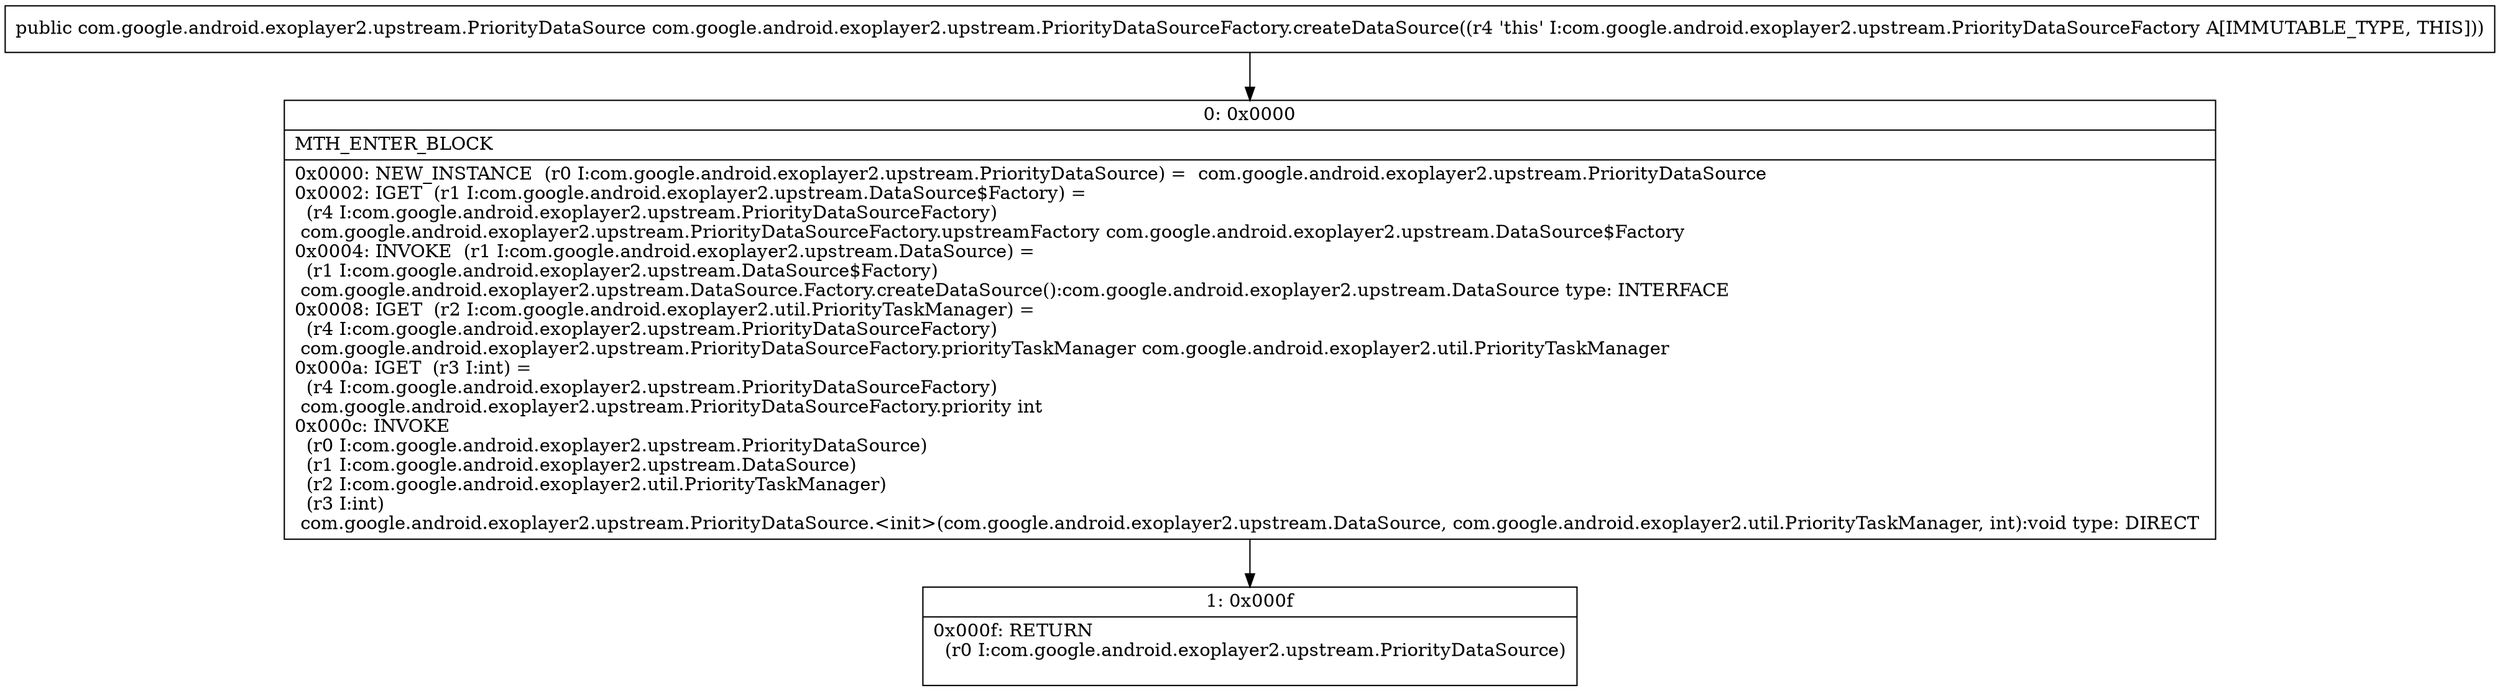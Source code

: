digraph "CFG forcom.google.android.exoplayer2.upstream.PriorityDataSourceFactory.createDataSource()Lcom\/google\/android\/exoplayer2\/upstream\/PriorityDataSource;" {
Node_0 [shape=record,label="{0\:\ 0x0000|MTH_ENTER_BLOCK\l|0x0000: NEW_INSTANCE  (r0 I:com.google.android.exoplayer2.upstream.PriorityDataSource) =  com.google.android.exoplayer2.upstream.PriorityDataSource \l0x0002: IGET  (r1 I:com.google.android.exoplayer2.upstream.DataSource$Factory) = \l  (r4 I:com.google.android.exoplayer2.upstream.PriorityDataSourceFactory)\l com.google.android.exoplayer2.upstream.PriorityDataSourceFactory.upstreamFactory com.google.android.exoplayer2.upstream.DataSource$Factory \l0x0004: INVOKE  (r1 I:com.google.android.exoplayer2.upstream.DataSource) = \l  (r1 I:com.google.android.exoplayer2.upstream.DataSource$Factory)\l com.google.android.exoplayer2.upstream.DataSource.Factory.createDataSource():com.google.android.exoplayer2.upstream.DataSource type: INTERFACE \l0x0008: IGET  (r2 I:com.google.android.exoplayer2.util.PriorityTaskManager) = \l  (r4 I:com.google.android.exoplayer2.upstream.PriorityDataSourceFactory)\l com.google.android.exoplayer2.upstream.PriorityDataSourceFactory.priorityTaskManager com.google.android.exoplayer2.util.PriorityTaskManager \l0x000a: IGET  (r3 I:int) = \l  (r4 I:com.google.android.exoplayer2.upstream.PriorityDataSourceFactory)\l com.google.android.exoplayer2.upstream.PriorityDataSourceFactory.priority int \l0x000c: INVOKE  \l  (r0 I:com.google.android.exoplayer2.upstream.PriorityDataSource)\l  (r1 I:com.google.android.exoplayer2.upstream.DataSource)\l  (r2 I:com.google.android.exoplayer2.util.PriorityTaskManager)\l  (r3 I:int)\l com.google.android.exoplayer2.upstream.PriorityDataSource.\<init\>(com.google.android.exoplayer2.upstream.DataSource, com.google.android.exoplayer2.util.PriorityTaskManager, int):void type: DIRECT \l}"];
Node_1 [shape=record,label="{1\:\ 0x000f|0x000f: RETURN  \l  (r0 I:com.google.android.exoplayer2.upstream.PriorityDataSource)\l \l}"];
MethodNode[shape=record,label="{public com.google.android.exoplayer2.upstream.PriorityDataSource com.google.android.exoplayer2.upstream.PriorityDataSourceFactory.createDataSource((r4 'this' I:com.google.android.exoplayer2.upstream.PriorityDataSourceFactory A[IMMUTABLE_TYPE, THIS])) }"];
MethodNode -> Node_0;
Node_0 -> Node_1;
}


